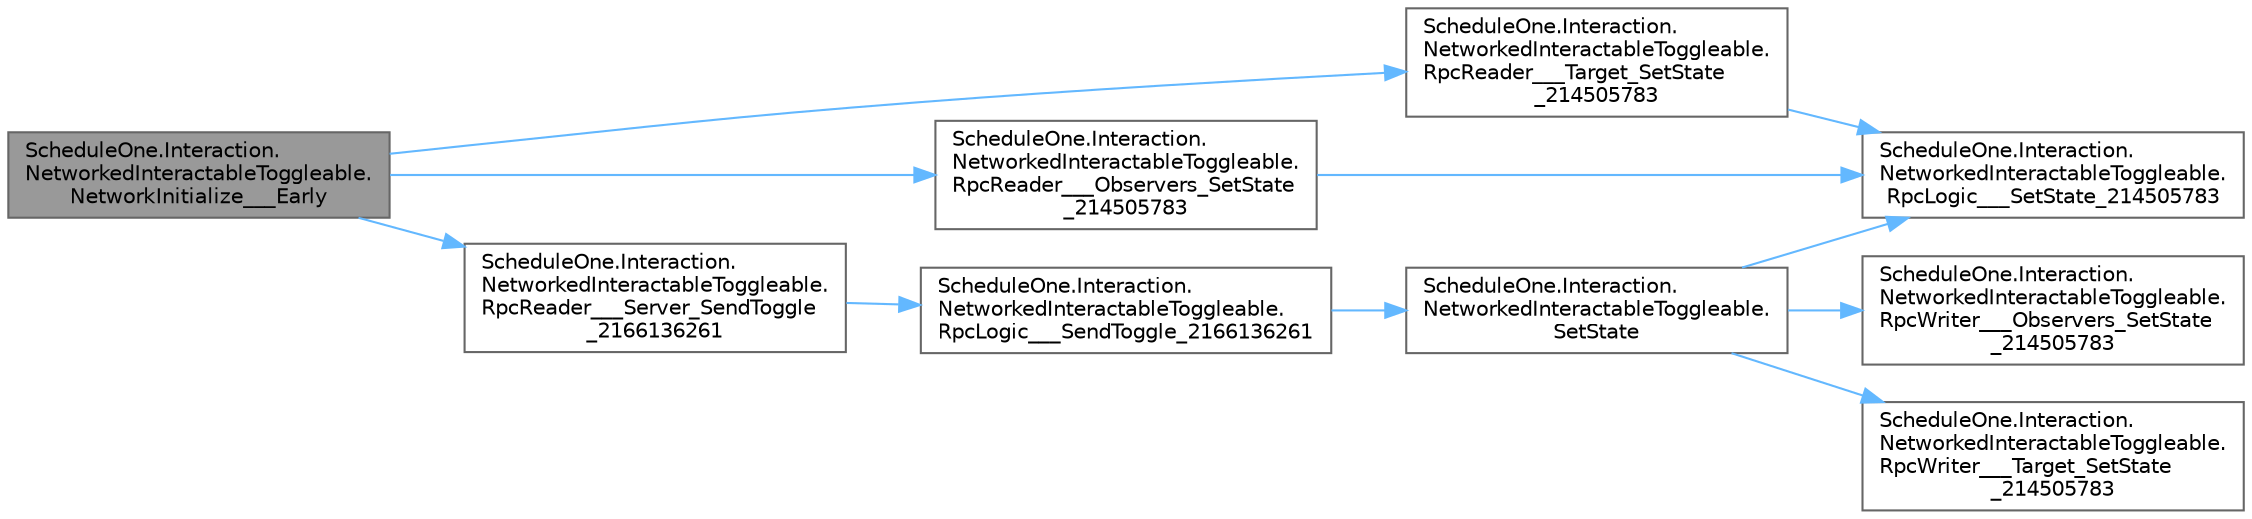 digraph "ScheduleOne.Interaction.NetworkedInteractableToggleable.NetworkInitialize___Early"
{
 // LATEX_PDF_SIZE
  bgcolor="transparent";
  edge [fontname=Helvetica,fontsize=10,labelfontname=Helvetica,labelfontsize=10];
  node [fontname=Helvetica,fontsize=10,shape=box,height=0.2,width=0.4];
  rankdir="LR";
  Node1 [id="Node000001",label="ScheduleOne.Interaction.\lNetworkedInteractableToggleable.\lNetworkInitialize___Early",height=0.2,width=0.4,color="gray40", fillcolor="grey60", style="filled", fontcolor="black",tooltip=" "];
  Node1 -> Node2 [id="edge1_Node000001_Node000002",color="steelblue1",style="solid",tooltip=" "];
  Node2 [id="Node000002",label="ScheduleOne.Interaction.\lNetworkedInteractableToggleable.\lRpcReader___Observers_SetState\l_214505783",height=0.2,width=0.4,color="grey40", fillcolor="white", style="filled",URL="$class_schedule_one_1_1_interaction_1_1_networked_interactable_toggleable.html#a7fbfc962bfa0bec3dea11ee6505ba88d",tooltip=" "];
  Node2 -> Node3 [id="edge2_Node000002_Node000003",color="steelblue1",style="solid",tooltip=" "];
  Node3 [id="Node000003",label="ScheduleOne.Interaction.\lNetworkedInteractableToggleable.\lRpcLogic___SetState_214505783",height=0.2,width=0.4,color="grey40", fillcolor="white", style="filled",URL="$class_schedule_one_1_1_interaction_1_1_networked_interactable_toggleable.html#ab96cb35bb3ecad5b9131f8ec85e5b9fb",tooltip=" "];
  Node1 -> Node4 [id="edge3_Node000001_Node000004",color="steelblue1",style="solid",tooltip=" "];
  Node4 [id="Node000004",label="ScheduleOne.Interaction.\lNetworkedInteractableToggleable.\lRpcReader___Server_SendToggle\l_2166136261",height=0.2,width=0.4,color="grey40", fillcolor="white", style="filled",URL="$class_schedule_one_1_1_interaction_1_1_networked_interactable_toggleable.html#a9e468a213a0e07ee4cc0c1c5e36306ff",tooltip=" "];
  Node4 -> Node5 [id="edge4_Node000004_Node000005",color="steelblue1",style="solid",tooltip=" "];
  Node5 [id="Node000005",label="ScheduleOne.Interaction.\lNetworkedInteractableToggleable.\lRpcLogic___SendToggle_2166136261",height=0.2,width=0.4,color="grey40", fillcolor="white", style="filled",URL="$class_schedule_one_1_1_interaction_1_1_networked_interactable_toggleable.html#a7e4ff9f4f3be16c1aed3cb6ce17cdbc1",tooltip=" "];
  Node5 -> Node6 [id="edge5_Node000005_Node000006",color="steelblue1",style="solid",tooltip=" "];
  Node6 [id="Node000006",label="ScheduleOne.Interaction.\lNetworkedInteractableToggleable.\lSetState",height=0.2,width=0.4,color="grey40", fillcolor="white", style="filled",URL="$class_schedule_one_1_1_interaction_1_1_networked_interactable_toggleable.html#a4ca9f84c1211463f5273e787909fc12f",tooltip=" "];
  Node6 -> Node3 [id="edge6_Node000006_Node000003",color="steelblue1",style="solid",tooltip=" "];
  Node6 -> Node7 [id="edge7_Node000006_Node000007",color="steelblue1",style="solid",tooltip=" "];
  Node7 [id="Node000007",label="ScheduleOne.Interaction.\lNetworkedInteractableToggleable.\lRpcWriter___Observers_SetState\l_214505783",height=0.2,width=0.4,color="grey40", fillcolor="white", style="filled",URL="$class_schedule_one_1_1_interaction_1_1_networked_interactable_toggleable.html#a5f7fcd0a20d7d6acad928b620e15408b",tooltip=" "];
  Node6 -> Node8 [id="edge8_Node000006_Node000008",color="steelblue1",style="solid",tooltip=" "];
  Node8 [id="Node000008",label="ScheduleOne.Interaction.\lNetworkedInteractableToggleable.\lRpcWriter___Target_SetState\l_214505783",height=0.2,width=0.4,color="grey40", fillcolor="white", style="filled",URL="$class_schedule_one_1_1_interaction_1_1_networked_interactable_toggleable.html#a6b2609460b8003a49abda512d6af3cab",tooltip=" "];
  Node1 -> Node9 [id="edge9_Node000001_Node000009",color="steelblue1",style="solid",tooltip=" "];
  Node9 [id="Node000009",label="ScheduleOne.Interaction.\lNetworkedInteractableToggleable.\lRpcReader___Target_SetState\l_214505783",height=0.2,width=0.4,color="grey40", fillcolor="white", style="filled",URL="$class_schedule_one_1_1_interaction_1_1_networked_interactable_toggleable.html#a10dde3112fcfd41f2e5c7e78e10207ad",tooltip=" "];
  Node9 -> Node3 [id="edge10_Node000009_Node000003",color="steelblue1",style="solid",tooltip=" "];
}
